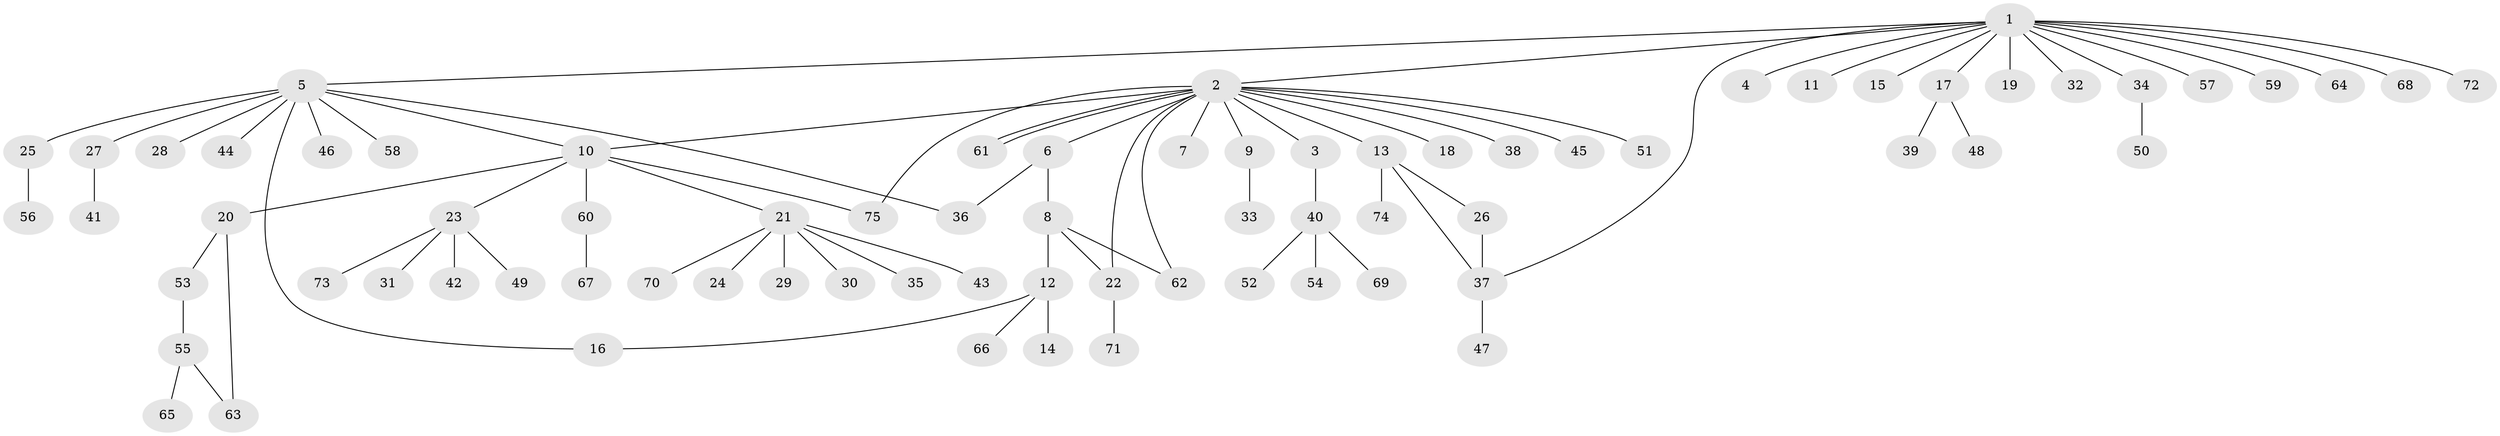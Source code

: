 // Generated by graph-tools (version 1.1) at 2025/11/02/27/25 16:11:12]
// undirected, 75 vertices, 84 edges
graph export_dot {
graph [start="1"]
  node [color=gray90,style=filled];
  1;
  2;
  3;
  4;
  5;
  6;
  7;
  8;
  9;
  10;
  11;
  12;
  13;
  14;
  15;
  16;
  17;
  18;
  19;
  20;
  21;
  22;
  23;
  24;
  25;
  26;
  27;
  28;
  29;
  30;
  31;
  32;
  33;
  34;
  35;
  36;
  37;
  38;
  39;
  40;
  41;
  42;
  43;
  44;
  45;
  46;
  47;
  48;
  49;
  50;
  51;
  52;
  53;
  54;
  55;
  56;
  57;
  58;
  59;
  60;
  61;
  62;
  63;
  64;
  65;
  66;
  67;
  68;
  69;
  70;
  71;
  72;
  73;
  74;
  75;
  1 -- 2;
  1 -- 4;
  1 -- 5;
  1 -- 11;
  1 -- 15;
  1 -- 17;
  1 -- 19;
  1 -- 32;
  1 -- 34;
  1 -- 37;
  1 -- 57;
  1 -- 59;
  1 -- 64;
  1 -- 68;
  1 -- 72;
  2 -- 3;
  2 -- 6;
  2 -- 7;
  2 -- 9;
  2 -- 10;
  2 -- 13;
  2 -- 18;
  2 -- 22;
  2 -- 38;
  2 -- 45;
  2 -- 51;
  2 -- 61;
  2 -- 61;
  2 -- 62;
  2 -- 75;
  3 -- 40;
  5 -- 10;
  5 -- 16;
  5 -- 25;
  5 -- 27;
  5 -- 28;
  5 -- 36;
  5 -- 44;
  5 -- 46;
  5 -- 58;
  6 -- 8;
  6 -- 36;
  8 -- 12;
  8 -- 22;
  8 -- 62;
  9 -- 33;
  10 -- 20;
  10 -- 21;
  10 -- 23;
  10 -- 60;
  10 -- 75;
  12 -- 14;
  12 -- 16;
  12 -- 66;
  13 -- 26;
  13 -- 37;
  13 -- 74;
  17 -- 39;
  17 -- 48;
  20 -- 53;
  20 -- 63;
  21 -- 24;
  21 -- 29;
  21 -- 30;
  21 -- 35;
  21 -- 43;
  21 -- 70;
  22 -- 71;
  23 -- 31;
  23 -- 42;
  23 -- 49;
  23 -- 73;
  25 -- 56;
  26 -- 37;
  27 -- 41;
  34 -- 50;
  37 -- 47;
  40 -- 52;
  40 -- 54;
  40 -- 69;
  53 -- 55;
  55 -- 63;
  55 -- 65;
  60 -- 67;
}

